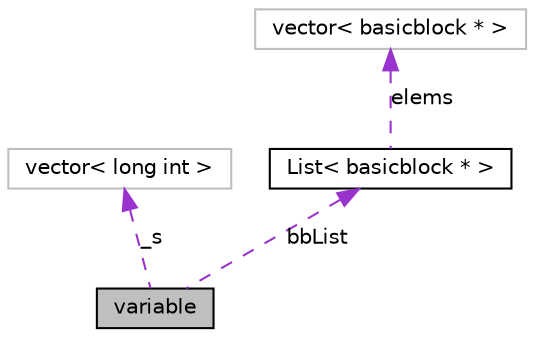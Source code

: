 digraph G
{
  edge [fontname="Helvetica",fontsize="10",labelfontname="Helvetica",labelfontsize="10"];
  node [fontname="Helvetica",fontsize="10",shape=record];
  Node1 [label="variable",height=0.2,width=0.4,color="black", fillcolor="grey75", style="filled" fontcolor="black"];
  Node2 -> Node1 [dir=back,color="darkorchid3",fontsize="10",style="dashed",label="_s",fontname="Helvetica"];
  Node2 [label="vector\< long int \>",height=0.2,width=0.4,color="grey75", fillcolor="white", style="filled"];
  Node3 -> Node1 [dir=back,color="darkorchid3",fontsize="10",style="dashed",label="bbList",fontname="Helvetica"];
  Node3 [label="List\< basicblock * \>",height=0.2,width=0.4,color="black", fillcolor="white", style="filled",URL="$classList.html"];
  Node4 -> Node3 [dir=back,color="darkorchid3",fontsize="10",style="dashed",label="elems",fontname="Helvetica"];
  Node4 [label="vector\< basicblock * \>",height=0.2,width=0.4,color="grey75", fillcolor="white", style="filled"];
}
